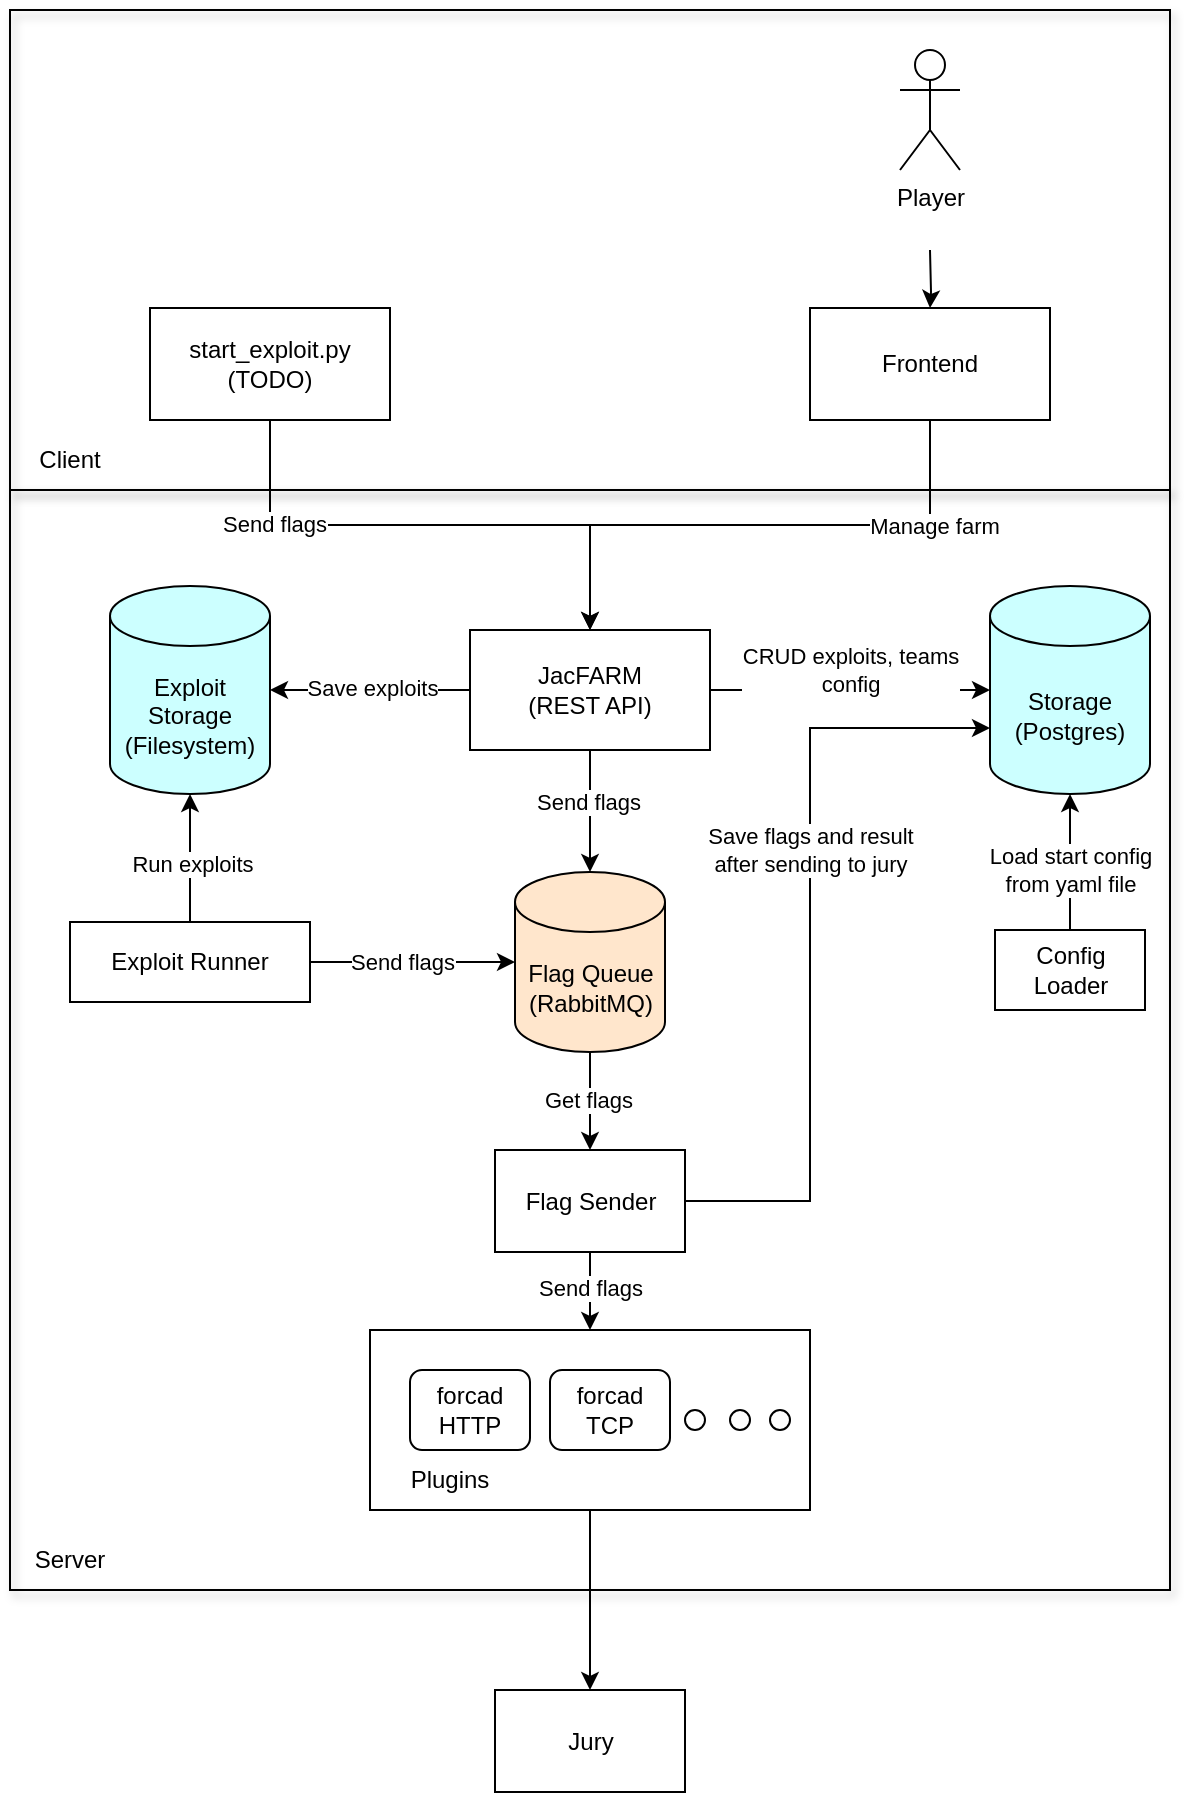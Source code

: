 <mxfile version="28.2.5">
  <diagram name="Страница — 1" id="o7JmqZG0Ke2ctv_zM9F-">
    <mxGraphModel dx="2554" dy="2165" grid="1" gridSize="10" guides="1" tooltips="1" connect="1" arrows="1" fold="1" page="1" pageScale="1" pageWidth="827" pageHeight="1169" math="0" shadow="0">
      <root>
        <mxCell id="0" />
        <mxCell id="1" parent="0" />
        <mxCell id="Pa5U4J1VdObue_gaH7tW-23" value="" style="rounded=0;whiteSpace=wrap;html=1;shadow=1;fillColor=none;" parent="1" vertex="1">
          <mxGeometry x="-620" y="-840" width="580" height="550" as="geometry" />
        </mxCell>
        <mxCell id="Pa5U4J1VdObue_gaH7tW-27" value="" style="rounded=0;whiteSpace=wrap;html=1;shadow=1;fillColor=none;" parent="1" vertex="1">
          <mxGeometry x="-620" y="-1080" width="580" height="240" as="geometry" />
        </mxCell>
        <mxCell id="Pa5U4J1VdObue_gaH7tW-36" value="" style="edgeStyle=orthogonalEdgeStyle;rounded=0;orthogonalLoop=1;jettySize=auto;html=1;" parent="1" source="Pa5U4J1VdObue_gaH7tW-4" target="Pa5U4J1VdObue_gaH7tW-33" edge="1">
          <mxGeometry relative="1" as="geometry" />
        </mxCell>
        <mxCell id="0Y9k9AdBnwx3KeOCb0_7-28" value="Send flags" style="edgeLabel;html=1;align=center;verticalAlign=middle;resizable=0;points=[];" parent="Pa5U4J1VdObue_gaH7tW-36" vertex="1" connectable="0">
          <mxGeometry x="-0.11" relative="1" as="geometry">
            <mxPoint as="offset" />
          </mxGeometry>
        </mxCell>
        <mxCell id="Pa5U4J1VdObue_gaH7tW-4" value="Flag Sender" style="rounded=0;whiteSpace=wrap;html=1;" parent="1" vertex="1">
          <mxGeometry x="-377.5" y="-510" width="95" height="51" as="geometry" />
        </mxCell>
        <mxCell id="0Y9k9AdBnwx3KeOCb0_7-5" style="edgeStyle=orthogonalEdgeStyle;rounded=0;orthogonalLoop=1;jettySize=auto;html=1;entryX=0.5;entryY=0;entryDx=0;entryDy=0;exitX=0.5;exitY=1;exitDx=0;exitDy=0;" parent="1" source="Pa5U4J1VdObue_gaH7tW-5" target="Pa5U4J1VdObue_gaH7tW-14" edge="1">
          <mxGeometry relative="1" as="geometry" />
        </mxCell>
        <mxCell id="0Y9k9AdBnwx3KeOCb0_7-6" value="Send flags" style="edgeLabel;html=1;align=center;verticalAlign=middle;resizable=0;points=[];" parent="0Y9k9AdBnwx3KeOCb0_7-5" vertex="1" connectable="0">
          <mxGeometry x="-0.593" y="1" relative="1" as="geometry">
            <mxPoint as="offset" />
          </mxGeometry>
        </mxCell>
        <mxCell id="Pa5U4J1VdObue_gaH7tW-5" value="start_exploit.py&lt;br&gt;(TODO)" style="rounded=0;whiteSpace=wrap;html=1;" parent="1" vertex="1">
          <mxGeometry x="-550" y="-931" width="120" height="56" as="geometry" />
        </mxCell>
        <mxCell id="Pa5U4J1VdObue_gaH7tW-6" value="Exploit Runner" style="rounded=0;whiteSpace=wrap;html=1;" parent="1" vertex="1">
          <mxGeometry x="-590" y="-624" width="120" height="40" as="geometry" />
        </mxCell>
        <mxCell id="Pa5U4J1VdObue_gaH7tW-10" value="Storage&lt;br&gt;(Postgres)" style="shape=cylinder3;whiteSpace=wrap;html=1;boundedLbl=1;backgroundOutline=1;size=15;fillColor=#CCFFFF;" parent="1" vertex="1">
          <mxGeometry x="-130" y="-792" width="80" height="104" as="geometry" />
        </mxCell>
        <mxCell id="0Y9k9AdBnwx3KeOCb0_7-14" value="" style="edgeStyle=orthogonalEdgeStyle;rounded=0;orthogonalLoop=1;jettySize=auto;html=1;" parent="1" source="Pa5U4J1VdObue_gaH7tW-14" target="0Y9k9AdBnwx3KeOCb0_7-13" edge="1">
          <mxGeometry relative="1" as="geometry" />
        </mxCell>
        <mxCell id="0Y9k9AdBnwx3KeOCb0_7-17" value="Save exploits" style="edgeLabel;html=1;align=center;verticalAlign=middle;resizable=0;points=[];" parent="0Y9k9AdBnwx3KeOCb0_7-14" vertex="1" connectable="0">
          <mxGeometry x="-0.011" y="-1" relative="1" as="geometry">
            <mxPoint as="offset" />
          </mxGeometry>
        </mxCell>
        <mxCell id="Pa5U4J1VdObue_gaH7tW-14" value="JacFARM&lt;br&gt;(REST API)" style="rounded=0;whiteSpace=wrap;html=1;" parent="1" vertex="1">
          <mxGeometry x="-390.0" y="-770" width="120" height="60" as="geometry" />
        </mxCell>
        <mxCell id="Pa5U4J1VdObue_gaH7tW-24" value="Server" style="text;html=1;align=center;verticalAlign=middle;whiteSpace=wrap;rounded=0;" parent="1" vertex="1">
          <mxGeometry x="-620" y="-320" width="60" height="30" as="geometry" />
        </mxCell>
        <mxCell id="Pa5U4J1VdObue_gaH7tW-28" value="Client" style="text;html=1;align=center;verticalAlign=middle;whiteSpace=wrap;rounded=0;" parent="1" vertex="1">
          <mxGeometry x="-620" y="-870" width="60" height="30" as="geometry" />
        </mxCell>
        <mxCell id="Pa5U4J1VdObue_gaH7tW-31" value="Jury" style="rounded=0;whiteSpace=wrap;html=1;" parent="1" vertex="1">
          <mxGeometry x="-377.5" y="-240" width="95" height="51" as="geometry" />
        </mxCell>
        <mxCell id="Pa5U4J1VdObue_gaH7tW-35" value="" style="edgeStyle=orthogonalEdgeStyle;rounded=0;orthogonalLoop=1;jettySize=auto;html=1;" parent="1" source="Pa5U4J1VdObue_gaH7tW-33" target="Pa5U4J1VdObue_gaH7tW-31" edge="1">
          <mxGeometry relative="1" as="geometry" />
        </mxCell>
        <mxCell id="Pa5U4J1VdObue_gaH7tW-33" value="" style="rounded=0;whiteSpace=wrap;html=1;fillColor=none;" parent="1" vertex="1">
          <mxGeometry x="-440" y="-420" width="220" height="90" as="geometry" />
        </mxCell>
        <mxCell id="Pa5U4J1VdObue_gaH7tW-34" value="Plugins" style="text;html=1;align=center;verticalAlign=middle;whiteSpace=wrap;rounded=0;" parent="1" vertex="1">
          <mxGeometry x="-430" y="-360" width="60" height="30" as="geometry" />
        </mxCell>
        <mxCell id="Pa5U4J1VdObue_gaH7tW-38" value="forcad HTTP" style="rounded=1;whiteSpace=wrap;html=1;" parent="1" vertex="1">
          <mxGeometry x="-420" y="-400" width="60" height="40" as="geometry" />
        </mxCell>
        <mxCell id="Pa5U4J1VdObue_gaH7tW-39" value="forcad TCP" style="rounded=1;whiteSpace=wrap;html=1;" parent="1" vertex="1">
          <mxGeometry x="-350" y="-400" width="60" height="40" as="geometry" />
        </mxCell>
        <mxCell id="Pa5U4J1VdObue_gaH7tW-40" value="" style="ellipse;whiteSpace=wrap;html=1;aspect=fixed;" parent="1" vertex="1">
          <mxGeometry x="-282.5" y="-380" width="10" height="10" as="geometry" />
        </mxCell>
        <mxCell id="Pa5U4J1VdObue_gaH7tW-41" value="" style="ellipse;whiteSpace=wrap;html=1;aspect=fixed;" parent="1" vertex="1">
          <mxGeometry x="-240" y="-380" width="10" height="10" as="geometry" />
        </mxCell>
        <mxCell id="Pa5U4J1VdObue_gaH7tW-42" value="" style="ellipse;whiteSpace=wrap;html=1;aspect=fixed;" parent="1" vertex="1">
          <mxGeometry x="-260" y="-380" width="10" height="10" as="geometry" />
        </mxCell>
        <mxCell id="0Y9k9AdBnwx3KeOCb0_7-4" value="" style="endArrow=classic;html=1;rounded=0;entryX=0;entryY=0.5;entryDx=0;entryDy=0;entryPerimeter=0;exitX=1;exitY=0.5;exitDx=0;exitDy=0;" parent="1" source="Pa5U4J1VdObue_gaH7tW-14" target="Pa5U4J1VdObue_gaH7tW-10" edge="1">
          <mxGeometry width="50" height="50" relative="1" as="geometry">
            <mxPoint x="-380" y="-640" as="sourcePoint" />
            <mxPoint x="-330" y="-690" as="targetPoint" />
          </mxGeometry>
        </mxCell>
        <mxCell id="0Y9k9AdBnwx3KeOCb0_7-19" value="&lt;div&gt;CRUD exploits, teams&lt;/div&gt;&lt;div&gt;config&lt;/div&gt;" style="edgeLabel;html=1;align=center;verticalAlign=middle;resizable=0;points=[];" parent="0Y9k9AdBnwx3KeOCb0_7-4" vertex="1" connectable="0">
          <mxGeometry x="-0.001" relative="1" as="geometry">
            <mxPoint y="-10" as="offset" />
          </mxGeometry>
        </mxCell>
        <mxCell id="0Y9k9AdBnwx3KeOCb0_7-8" style="edgeStyle=orthogonalEdgeStyle;rounded=0;orthogonalLoop=1;jettySize=auto;html=1;entryX=0.5;entryY=0;entryDx=0;entryDy=0;exitX=0.5;exitY=1;exitDx=0;exitDy=0;" parent="1" source="0Y9k9AdBnwx3KeOCb0_7-7" target="Pa5U4J1VdObue_gaH7tW-14" edge="1">
          <mxGeometry relative="1" as="geometry" />
        </mxCell>
        <mxCell id="AhUyyzaNXlFSoHCVUna_-1" value="Manage farm" style="edgeLabel;html=1;align=center;verticalAlign=middle;resizable=0;points=[];" vertex="1" connectable="0" parent="0Y9k9AdBnwx3KeOCb0_7-8">
          <mxGeometry x="-0.618" y="-1" relative="1" as="geometry">
            <mxPoint x="2" y="1" as="offset" />
          </mxGeometry>
        </mxCell>
        <mxCell id="0Y9k9AdBnwx3KeOCb0_7-7" value="Frontend" style="rounded=0;whiteSpace=wrap;html=1;" parent="1" vertex="1">
          <mxGeometry x="-220" y="-931" width="120" height="56" as="geometry" />
        </mxCell>
        <mxCell id="0Y9k9AdBnwx3KeOCb0_7-10" value="" style="edgeStyle=orthogonalEdgeStyle;rounded=0;orthogonalLoop=1;jettySize=auto;html=1;" parent="1" target="0Y9k9AdBnwx3KeOCb0_7-7" edge="1">
          <mxGeometry relative="1" as="geometry">
            <mxPoint x="-160" y="-960" as="sourcePoint" />
          </mxGeometry>
        </mxCell>
        <mxCell id="0Y9k9AdBnwx3KeOCb0_7-9" value="Player" style="shape=umlActor;verticalLabelPosition=bottom;verticalAlign=top;html=1;outlineConnect=0;" parent="1" vertex="1">
          <mxGeometry x="-175" y="-1060" width="30" height="60" as="geometry" />
        </mxCell>
        <mxCell id="0Y9k9AdBnwx3KeOCb0_7-13" value="Exploit Storage&lt;br&gt;(Filesystem)" style="shape=cylinder3;whiteSpace=wrap;html=1;boundedLbl=1;backgroundOutline=1;size=15;fillColor=#CCFFFF;" parent="1" vertex="1">
          <mxGeometry x="-570" y="-792" width="80" height="104" as="geometry" />
        </mxCell>
        <mxCell id="0Y9k9AdBnwx3KeOCb0_7-15" style="edgeStyle=orthogonalEdgeStyle;rounded=0;orthogonalLoop=1;jettySize=auto;html=1;entryX=0.5;entryY=1;entryDx=0;entryDy=0;entryPerimeter=0;" parent="1" source="Pa5U4J1VdObue_gaH7tW-6" target="0Y9k9AdBnwx3KeOCb0_7-13" edge="1">
          <mxGeometry relative="1" as="geometry" />
        </mxCell>
        <mxCell id="0Y9k9AdBnwx3KeOCb0_7-16" value="Run exploits" style="edgeLabel;html=1;align=center;verticalAlign=middle;resizable=0;points=[];" parent="0Y9k9AdBnwx3KeOCb0_7-15" vertex="1" connectable="0">
          <mxGeometry x="-0.096" y="-1" relative="1" as="geometry">
            <mxPoint as="offset" />
          </mxGeometry>
        </mxCell>
        <mxCell id="0Y9k9AdBnwx3KeOCb0_7-20" value="Flag Queue&lt;br&gt;(RabbitMQ)" style="shape=cylinder3;whiteSpace=wrap;html=1;boundedLbl=1;backgroundOutline=1;size=15;fillColor=#FFE6CC;" parent="1" vertex="1">
          <mxGeometry x="-367.5" y="-649" width="75" height="90" as="geometry" />
        </mxCell>
        <mxCell id="0Y9k9AdBnwx3KeOCb0_7-21" style="edgeStyle=orthogonalEdgeStyle;rounded=0;orthogonalLoop=1;jettySize=auto;html=1;entryX=0;entryY=0.5;entryDx=0;entryDy=0;entryPerimeter=0;" parent="1" source="Pa5U4J1VdObue_gaH7tW-6" target="0Y9k9AdBnwx3KeOCb0_7-20" edge="1">
          <mxGeometry relative="1" as="geometry" />
        </mxCell>
        <mxCell id="0Y9k9AdBnwx3KeOCb0_7-27" value="Send flags" style="edgeLabel;html=1;align=center;verticalAlign=middle;resizable=0;points=[];" parent="0Y9k9AdBnwx3KeOCb0_7-21" vertex="1" connectable="0">
          <mxGeometry x="-0.099" relative="1" as="geometry">
            <mxPoint as="offset" />
          </mxGeometry>
        </mxCell>
        <mxCell id="0Y9k9AdBnwx3KeOCb0_7-22" style="edgeStyle=orthogonalEdgeStyle;rounded=0;orthogonalLoop=1;jettySize=auto;html=1;entryX=0.5;entryY=0;entryDx=0;entryDy=0;entryPerimeter=0;" parent="1" source="Pa5U4J1VdObue_gaH7tW-14" target="0Y9k9AdBnwx3KeOCb0_7-20" edge="1">
          <mxGeometry relative="1" as="geometry" />
        </mxCell>
        <mxCell id="0Y9k9AdBnwx3KeOCb0_7-26" value="Send flags" style="edgeLabel;html=1;align=center;verticalAlign=middle;resizable=0;points=[];" parent="0Y9k9AdBnwx3KeOCb0_7-22" vertex="1" connectable="0">
          <mxGeometry x="-0.143" y="-1" relative="1" as="geometry">
            <mxPoint as="offset" />
          </mxGeometry>
        </mxCell>
        <mxCell id="0Y9k9AdBnwx3KeOCb0_7-29" style="edgeStyle=orthogonalEdgeStyle;rounded=0;orthogonalLoop=1;jettySize=auto;html=1;entryX=0;entryY=0;entryDx=0;entryDy=70.5;entryPerimeter=0;" parent="1" source="Pa5U4J1VdObue_gaH7tW-4" target="Pa5U4J1VdObue_gaH7tW-10" edge="1">
          <mxGeometry relative="1" as="geometry">
            <Array as="points">
              <mxPoint x="-220" y="-484" />
              <mxPoint x="-220" y="-721" />
              <mxPoint x="-130" y="-721" />
            </Array>
          </mxGeometry>
        </mxCell>
        <mxCell id="0Y9k9AdBnwx3KeOCb0_7-30" value="Save flags and result&lt;br&gt;after sending to jury" style="edgeLabel;html=1;align=center;verticalAlign=middle;resizable=0;points=[];" parent="0Y9k9AdBnwx3KeOCb0_7-29" vertex="1" connectable="0">
          <mxGeometry x="-0.028" y="2" relative="1" as="geometry">
            <mxPoint x="2" y="-49" as="offset" />
          </mxGeometry>
        </mxCell>
        <mxCell id="0Y9k9AdBnwx3KeOCb0_7-31" value="Config Loader" style="rounded=0;whiteSpace=wrap;html=1;" parent="1" vertex="1">
          <mxGeometry x="-127.5" y="-620" width="75" height="40" as="geometry" />
        </mxCell>
        <mxCell id="0Y9k9AdBnwx3KeOCb0_7-32" style="edgeStyle=orthogonalEdgeStyle;rounded=0;orthogonalLoop=1;jettySize=auto;html=1;entryX=0.5;entryY=1;entryDx=0;entryDy=0;entryPerimeter=0;" parent="1" source="0Y9k9AdBnwx3KeOCb0_7-31" target="Pa5U4J1VdObue_gaH7tW-10" edge="1">
          <mxGeometry relative="1" as="geometry" />
        </mxCell>
        <mxCell id="0Y9k9AdBnwx3KeOCb0_7-33" value="Load start config&lt;br&gt;from yaml file" style="edgeLabel;html=1;align=center;verticalAlign=middle;resizable=0;points=[];" parent="0Y9k9AdBnwx3KeOCb0_7-32" vertex="1" connectable="0">
          <mxGeometry x="-0.096" relative="1" as="geometry">
            <mxPoint as="offset" />
          </mxGeometry>
        </mxCell>
        <mxCell id="AhUyyzaNXlFSoHCVUna_-3" value="" style="endArrow=classic;html=1;rounded=0;entryX=0.5;entryY=0;entryDx=0;entryDy=0;exitX=0.5;exitY=1;exitDx=0;exitDy=0;exitPerimeter=0;" edge="1" parent="1" source="0Y9k9AdBnwx3KeOCb0_7-20" target="Pa5U4J1VdObue_gaH7tW-4">
          <mxGeometry width="50" height="50" relative="1" as="geometry">
            <mxPoint x="-290" y="-590" as="sourcePoint" />
            <mxPoint x="-240" y="-640" as="targetPoint" />
          </mxGeometry>
        </mxCell>
        <mxCell id="AhUyyzaNXlFSoHCVUna_-4" value="Get flags" style="edgeLabel;html=1;align=center;verticalAlign=middle;resizable=0;points=[];" vertex="1" connectable="0" parent="AhUyyzaNXlFSoHCVUna_-3">
          <mxGeometry x="-0.046" y="-1" relative="1" as="geometry">
            <mxPoint as="offset" />
          </mxGeometry>
        </mxCell>
      </root>
    </mxGraphModel>
  </diagram>
</mxfile>
